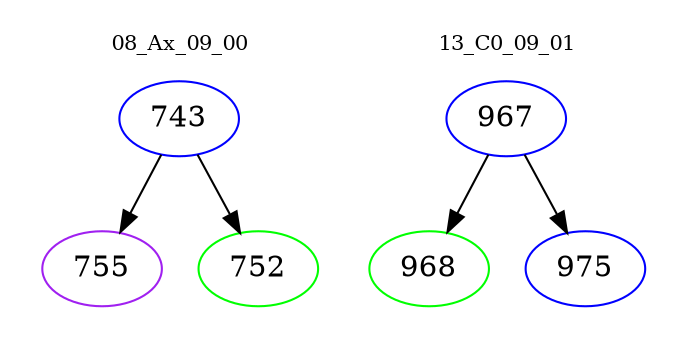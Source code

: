 digraph{
subgraph cluster_0 {
color = white
label = "08_Ax_09_00";
fontsize=10;
T0_743 [label="743", color="blue"]
T0_743 -> T0_755 [color="black"]
T0_755 [label="755", color="purple"]
T0_743 -> T0_752 [color="black"]
T0_752 [label="752", color="green"]
}
subgraph cluster_1 {
color = white
label = "13_C0_09_01";
fontsize=10;
T1_967 [label="967", color="blue"]
T1_967 -> T1_968 [color="black"]
T1_968 [label="968", color="green"]
T1_967 -> T1_975 [color="black"]
T1_975 [label="975", color="blue"]
}
}
